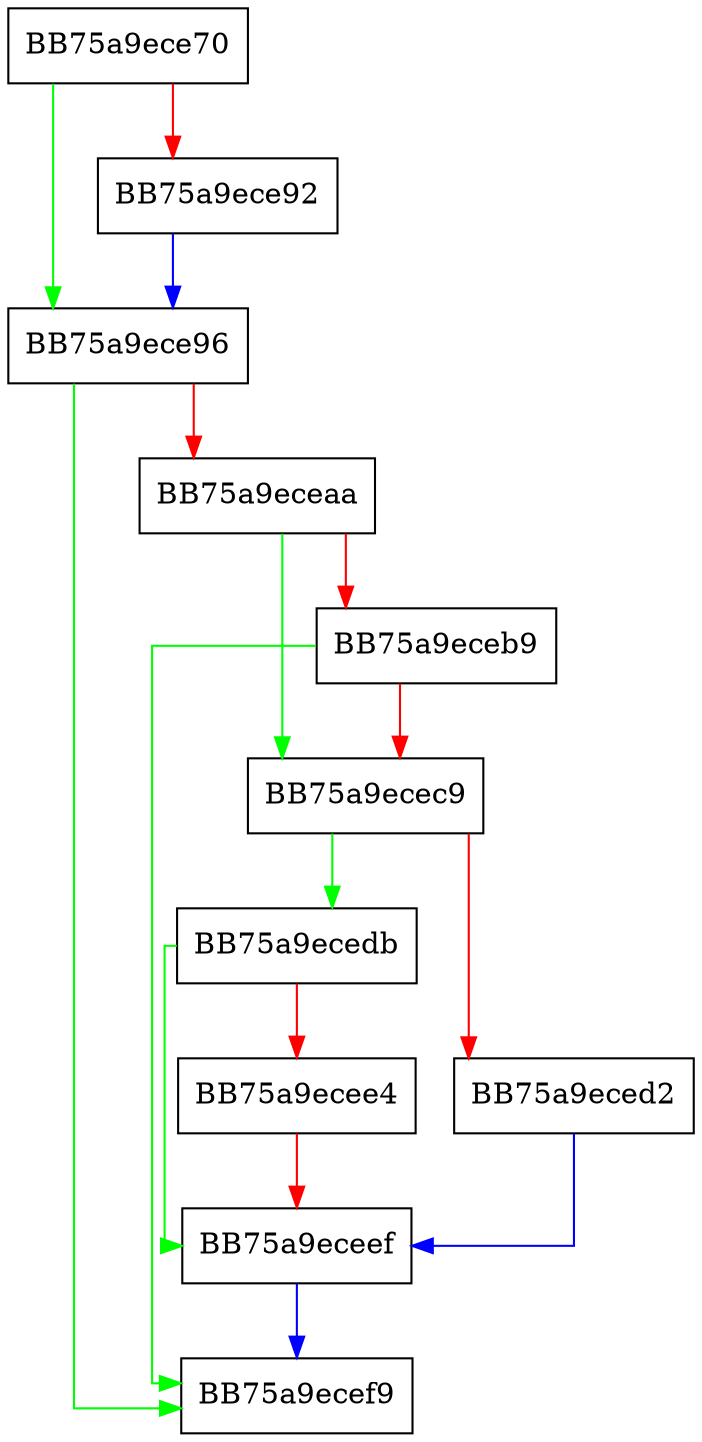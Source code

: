 digraph SetData {
  node [shape="box"];
  graph [splines=ortho];
  BB75a9ece70 -> BB75a9ece96 [color="green"];
  BB75a9ece70 -> BB75a9ece92 [color="red"];
  BB75a9ece92 -> BB75a9ece96 [color="blue"];
  BB75a9ece96 -> BB75a9ecef9 [color="green"];
  BB75a9ece96 -> BB75a9eceaa [color="red"];
  BB75a9eceaa -> BB75a9ecec9 [color="green"];
  BB75a9eceaa -> BB75a9eceb9 [color="red"];
  BB75a9eceb9 -> BB75a9ecef9 [color="green"];
  BB75a9eceb9 -> BB75a9ecec9 [color="red"];
  BB75a9ecec9 -> BB75a9ecedb [color="green"];
  BB75a9ecec9 -> BB75a9eced2 [color="red"];
  BB75a9eced2 -> BB75a9eceef [color="blue"];
  BB75a9ecedb -> BB75a9eceef [color="green"];
  BB75a9ecedb -> BB75a9ecee4 [color="red"];
  BB75a9ecee4 -> BB75a9eceef [color="red"];
  BB75a9eceef -> BB75a9ecef9 [color="blue"];
}